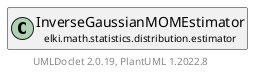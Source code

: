 @startuml
    remove .*\.(Instance|Par|Parameterizer|Factory)$
    set namespaceSeparator none
    hide empty fields
    hide empty methods

    class "<size:14>InverseGaussianMOMEstimator.Par\n<size:10>elki.math.statistics.distribution.estimator" as elki.math.statistics.distribution.estimator.InverseGaussianMOMEstimator.Par [[InverseGaussianMOMEstimator.Par.html]] {
        +make(): InverseGaussianMOMEstimator
    }

    interface "<size:14>Parameterizer\n<size:10>elki.utilities.optionhandling" as elki.utilities.optionhandling.Parameterizer [[../../../../utilities/optionhandling/Parameterizer.html]] {
        {abstract} +make(): Object
    }
    class "<size:14>InverseGaussianMOMEstimator\n<size:10>elki.math.statistics.distribution.estimator" as elki.math.statistics.distribution.estimator.InverseGaussianMOMEstimator [[InverseGaussianMOMEstimator.html]]

    elki.utilities.optionhandling.Parameterizer <|.. elki.math.statistics.distribution.estimator.InverseGaussianMOMEstimator.Par
    elki.math.statistics.distribution.estimator.InverseGaussianMOMEstimator +-- elki.math.statistics.distribution.estimator.InverseGaussianMOMEstimator.Par

    center footer UMLDoclet 2.0.19, PlantUML 1.2022.8
@enduml
